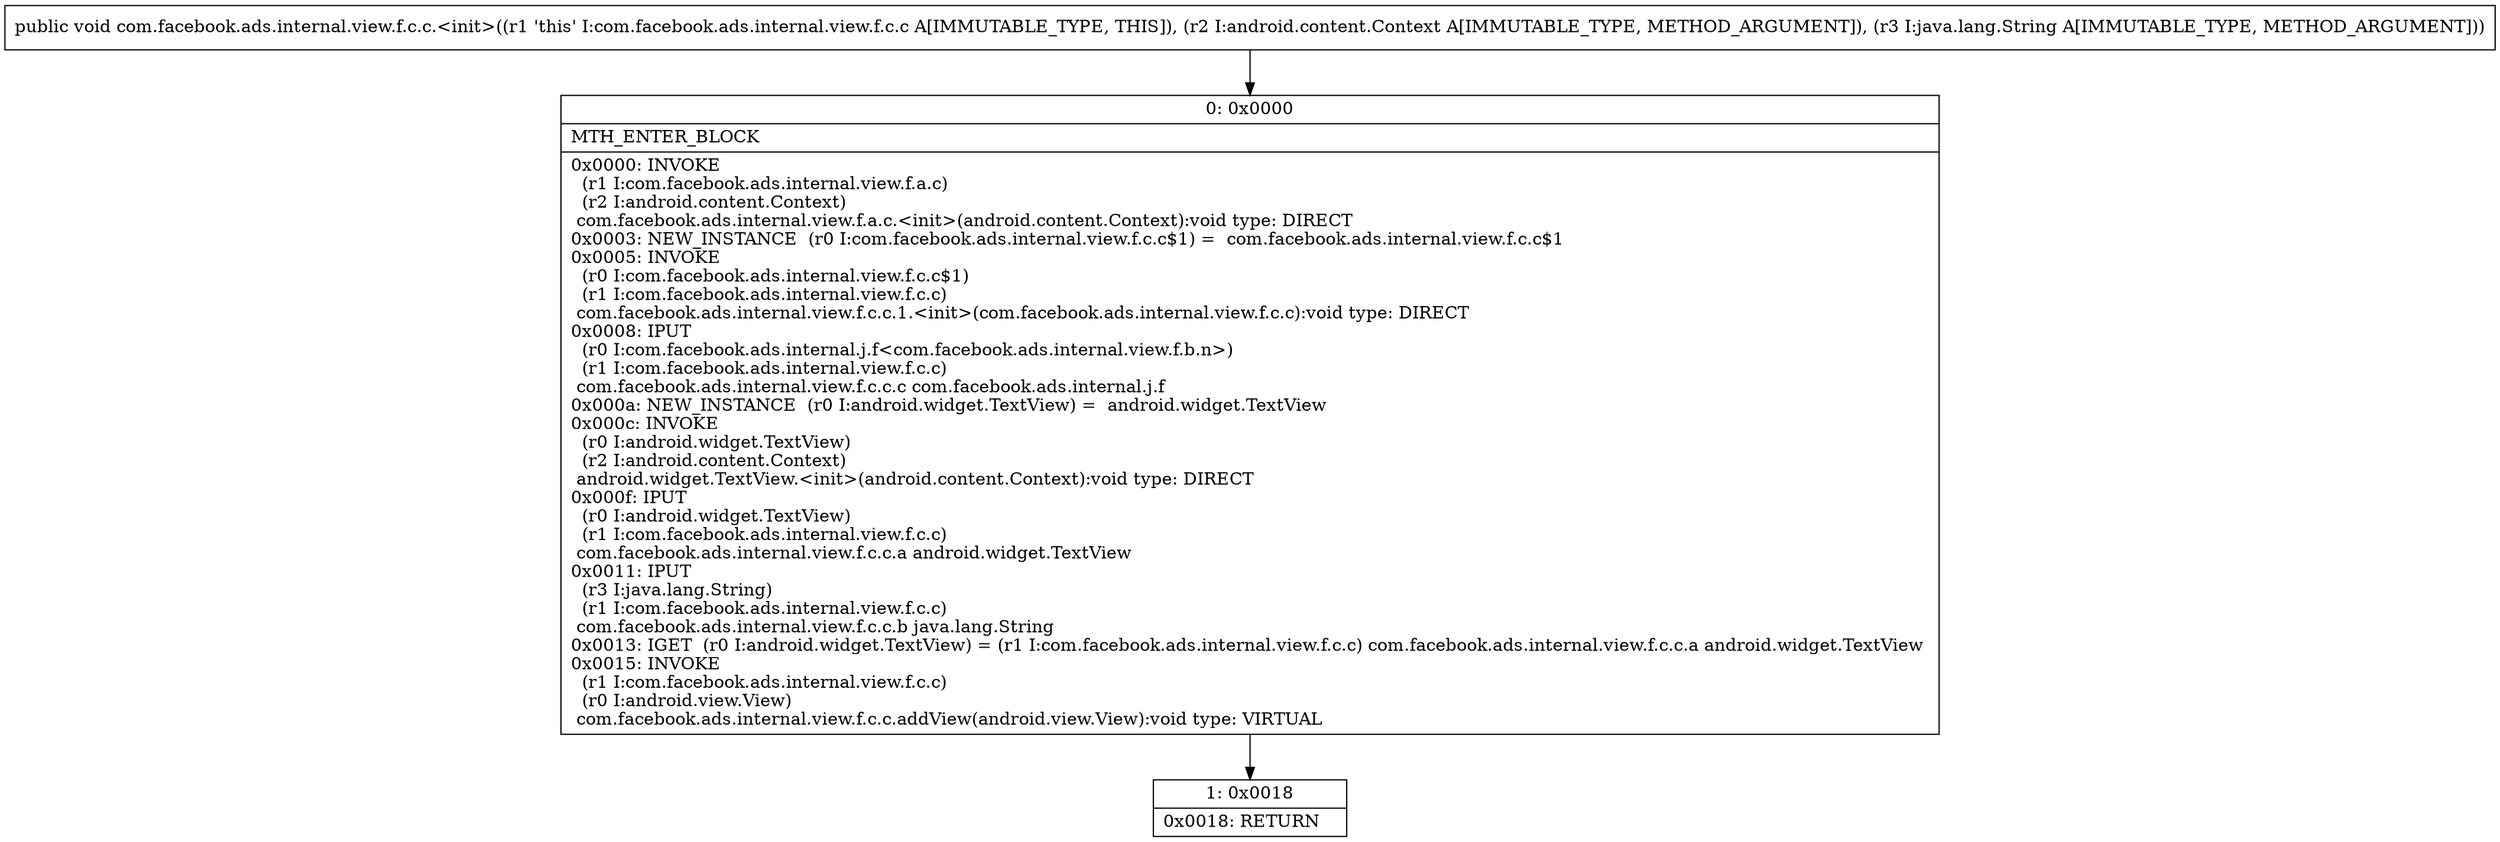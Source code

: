 digraph "CFG forcom.facebook.ads.internal.view.f.c.c.\<init\>(Landroid\/content\/Context;Ljava\/lang\/String;)V" {
Node_0 [shape=record,label="{0\:\ 0x0000|MTH_ENTER_BLOCK\l|0x0000: INVOKE  \l  (r1 I:com.facebook.ads.internal.view.f.a.c)\l  (r2 I:android.content.Context)\l com.facebook.ads.internal.view.f.a.c.\<init\>(android.content.Context):void type: DIRECT \l0x0003: NEW_INSTANCE  (r0 I:com.facebook.ads.internal.view.f.c.c$1) =  com.facebook.ads.internal.view.f.c.c$1 \l0x0005: INVOKE  \l  (r0 I:com.facebook.ads.internal.view.f.c.c$1)\l  (r1 I:com.facebook.ads.internal.view.f.c.c)\l com.facebook.ads.internal.view.f.c.c.1.\<init\>(com.facebook.ads.internal.view.f.c.c):void type: DIRECT \l0x0008: IPUT  \l  (r0 I:com.facebook.ads.internal.j.f\<com.facebook.ads.internal.view.f.b.n\>)\l  (r1 I:com.facebook.ads.internal.view.f.c.c)\l com.facebook.ads.internal.view.f.c.c.c com.facebook.ads.internal.j.f \l0x000a: NEW_INSTANCE  (r0 I:android.widget.TextView) =  android.widget.TextView \l0x000c: INVOKE  \l  (r0 I:android.widget.TextView)\l  (r2 I:android.content.Context)\l android.widget.TextView.\<init\>(android.content.Context):void type: DIRECT \l0x000f: IPUT  \l  (r0 I:android.widget.TextView)\l  (r1 I:com.facebook.ads.internal.view.f.c.c)\l com.facebook.ads.internal.view.f.c.c.a android.widget.TextView \l0x0011: IPUT  \l  (r3 I:java.lang.String)\l  (r1 I:com.facebook.ads.internal.view.f.c.c)\l com.facebook.ads.internal.view.f.c.c.b java.lang.String \l0x0013: IGET  (r0 I:android.widget.TextView) = (r1 I:com.facebook.ads.internal.view.f.c.c) com.facebook.ads.internal.view.f.c.c.a android.widget.TextView \l0x0015: INVOKE  \l  (r1 I:com.facebook.ads.internal.view.f.c.c)\l  (r0 I:android.view.View)\l com.facebook.ads.internal.view.f.c.c.addView(android.view.View):void type: VIRTUAL \l}"];
Node_1 [shape=record,label="{1\:\ 0x0018|0x0018: RETURN   \l}"];
MethodNode[shape=record,label="{public void com.facebook.ads.internal.view.f.c.c.\<init\>((r1 'this' I:com.facebook.ads.internal.view.f.c.c A[IMMUTABLE_TYPE, THIS]), (r2 I:android.content.Context A[IMMUTABLE_TYPE, METHOD_ARGUMENT]), (r3 I:java.lang.String A[IMMUTABLE_TYPE, METHOD_ARGUMENT])) }"];
MethodNode -> Node_0;
Node_0 -> Node_1;
}

